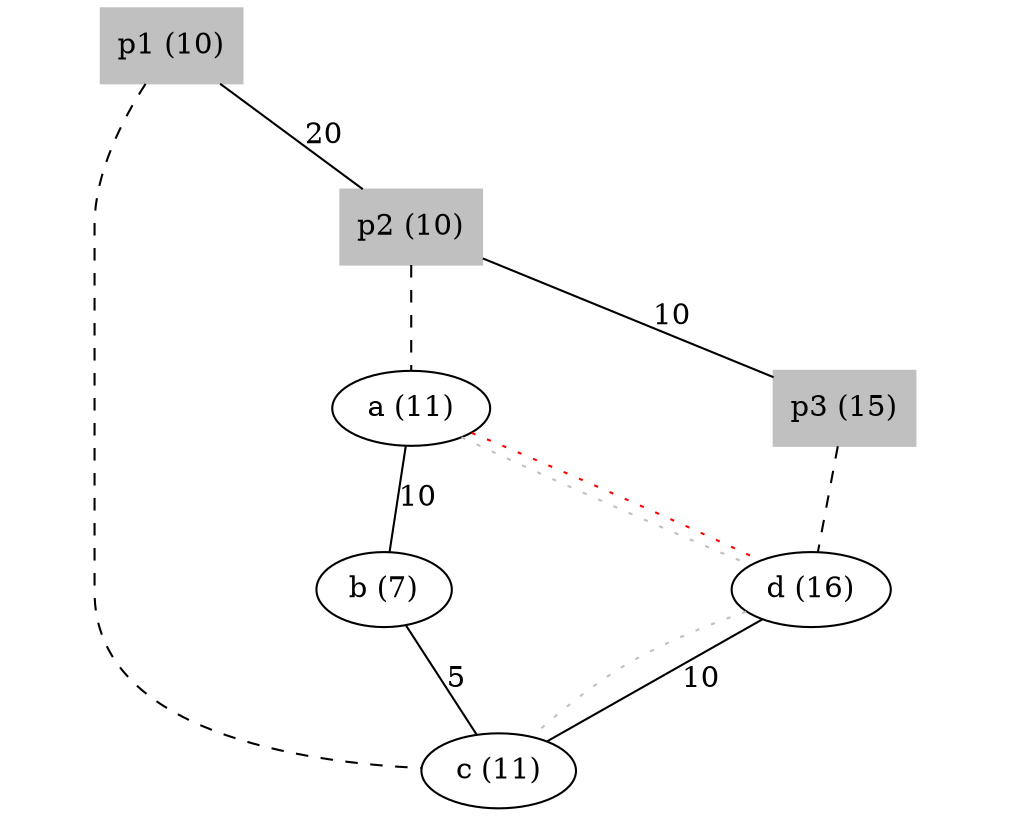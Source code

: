Graph example {
  ratio = "0.8";
  node [width="0.5"]
  center=true;
    {rank=1;
      a [label="a (11)"];
    }
    {rank=same; 
      b [label="b (7)"];
      d [label="d (16)"];
    }
    c [label="c (11)"];

  a -- b [label="10"]
  b -- c [label="5"]
  c -- d [label="10"]

  
  node [shape=box,style=filled,color=grey]
  { p1 [label="p1 (10)"]; 
    p2 [label="p2 (10)"]; 
    p3 [label="p3 (15)"];
  }
  p1 -- p2 [label="20"]
  p2 -- p3 [label="10"]

  // mapping 
  p2 -- a [style="dashed"]
  p3 -- d [style="dashed"]
  p1 -- c [style="dashed"]

  a -- d [color="grey", style="dotted"]
  a -- d [color="red", style="dotted"]
  d -- c [color="grey", style="dotted"]

}

